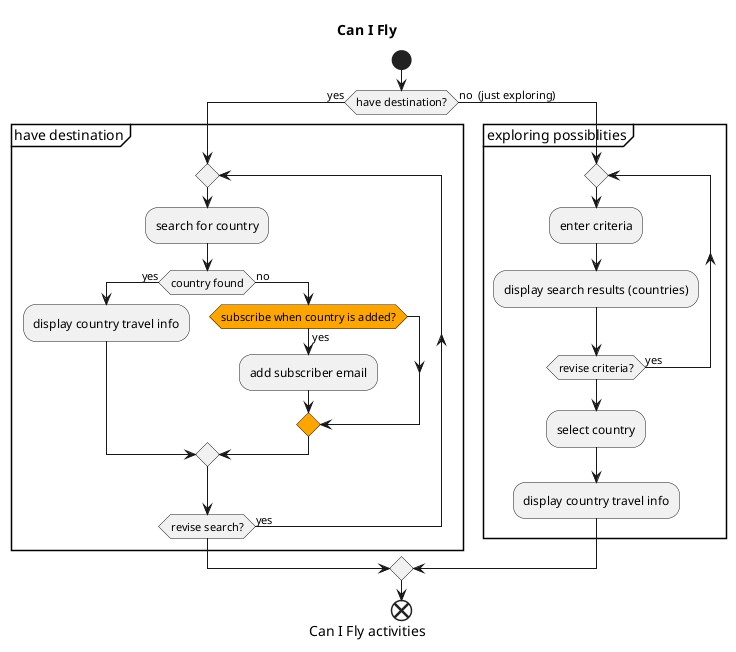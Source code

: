 @startuml 

' Document what travel-app can do

title Can I Fly

caption Can I Fly activities

start
/'
note
    Start
endnote
'/


if (have destination?) is (yes) then
    partition "have destination" {
    repeat
        :search for country;
        if (country found) is (yes) then
            :display country travel info;
        else (no)
            #orange:if (subscribe when country is added?) is (yes) then
                :add subscriber email;
            'else (no)
            endif
        endif
    repeat while (revise search?) is (yes)
    } 
else (no  (just exploring))
    partition "exploring possiblities" {
    repeat
        :enter criteria;
        :display search results (countries);
    repeat while (revise criteria?) is (yes)
    :select country;
    :display country travel info;
    }
endif

/'
if (For travel?) is (yes) then
    :left;
else (no)
    if (x?) is (no) then
    :ri;
    end
endif
'/

end
/'
note
    example
endnote
'/


/'
start
note right
    search criteria
endnote

if (shn?) then (yes)
    :Text 1;
elseif (condition B) then (yes)
    :Text 2;
    stop
elseif (condition C) then (yes)
    :Text 3;
elseif (condition D) then (yes)
    :Text 4;
else (nothing)
    :Text else;
endif

end
'/


@enduml

